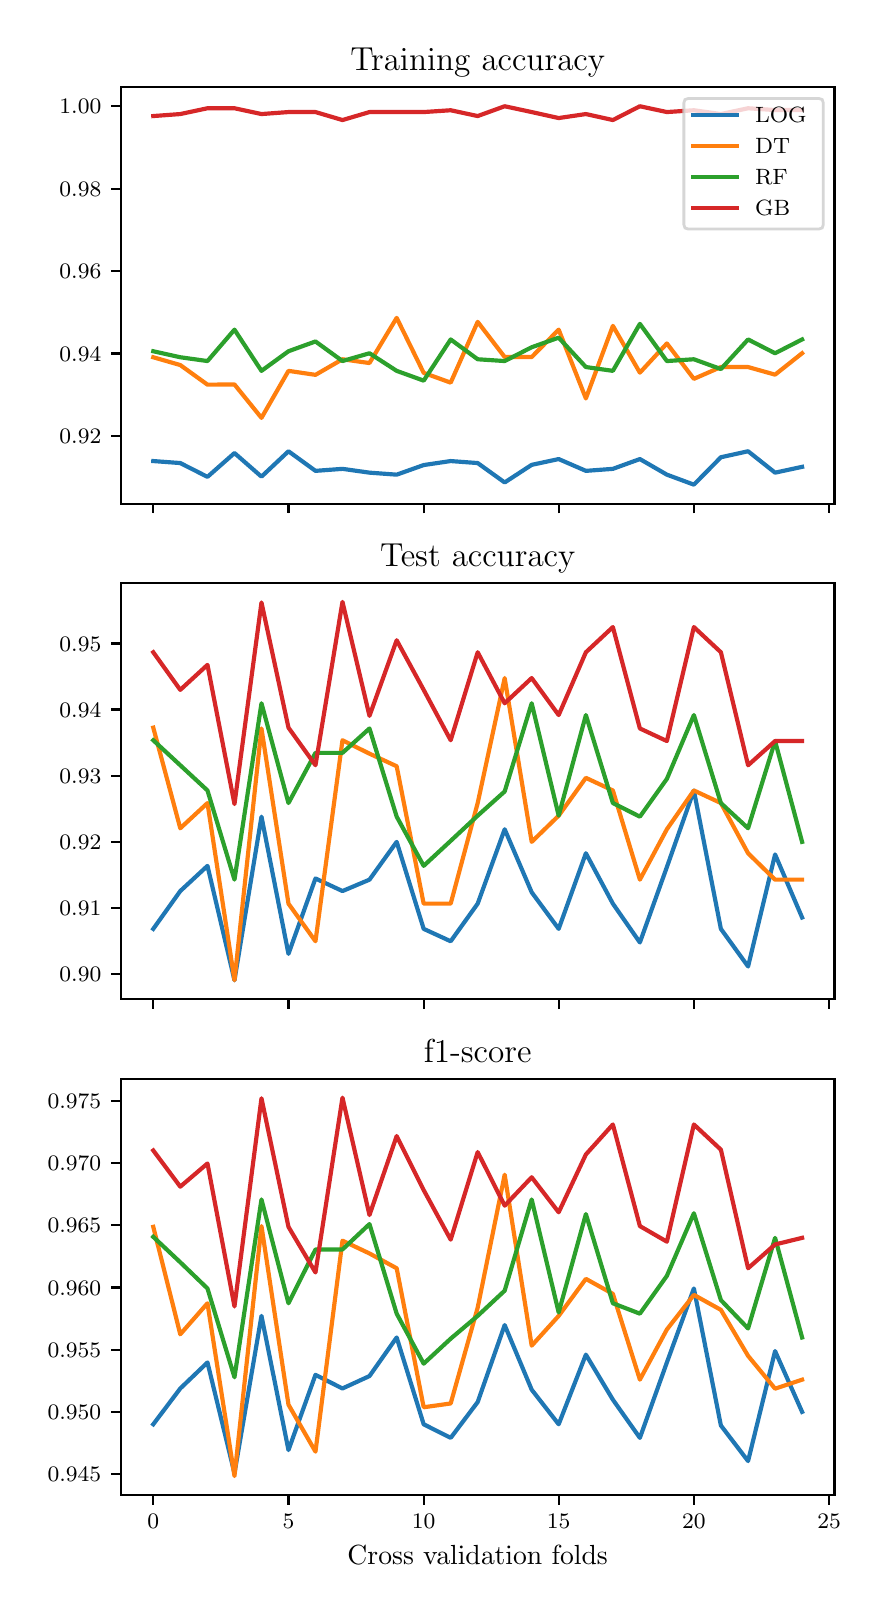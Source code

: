 \begingroup%
\makeatletter%
\begin{pgfpicture}%
\pgfpathrectangle{\pgfpointorigin}{\pgfqpoint{4.166in}{7.81in}}%
\pgfusepath{use as bounding box, clip}%
\begin{pgfscope}%
\pgfsetbuttcap%
\pgfsetmiterjoin%
\pgfsetlinewidth{0.0pt}%
\definecolor{currentstroke}{rgb}{1.0,1.0,1.0}%
\pgfsetstrokecolor{currentstroke}%
\pgfsetstrokeopacity{0.0}%
\pgfsetdash{}{0pt}%
\pgfpathmoveto{\pgfqpoint{0.0in}{0.0in}}%
\pgfpathlineto{\pgfqpoint{4.166in}{0.0in}}%
\pgfpathlineto{\pgfqpoint{4.166in}{7.81in}}%
\pgfpathlineto{\pgfqpoint{0.0in}{7.81in}}%
\pgfpathclose%
\pgfusepath{}%
\end{pgfscope}%
\begin{pgfscope}%
\pgfsetbuttcap%
\pgfsetmiterjoin%
\definecolor{currentfill}{rgb}{1.0,1.0,1.0}%
\pgfsetfillcolor{currentfill}%
\pgfsetlinewidth{0.0pt}%
\definecolor{currentstroke}{rgb}{0.0,0.0,0.0}%
\pgfsetstrokecolor{currentstroke}%
\pgfsetstrokeopacity{0.0}%
\pgfsetdash{}{0pt}%
\pgfpathmoveto{\pgfqpoint{0.466in}{5.43in}}%
\pgfpathlineto{\pgfqpoint{4.034in}{5.43in}}%
\pgfpathlineto{\pgfqpoint{4.034in}{7.512in}}%
\pgfpathlineto{\pgfqpoint{0.466in}{7.512in}}%
\pgfpathclose%
\pgfusepath{fill}%
\end{pgfscope}%
\begin{pgfscope}%
\pgfsetbuttcap%
\pgfsetroundjoin%
\definecolor{currentfill}{rgb}{0.0,0.0,0.0}%
\pgfsetfillcolor{currentfill}%
\pgfsetlinewidth{0.803pt}%
\definecolor{currentstroke}{rgb}{0.0,0.0,0.0}%
\pgfsetstrokecolor{currentstroke}%
\pgfsetdash{}{0pt}%
\pgfsys@defobject{currentmarker}{\pgfqpoint{0.0in}{-0.049in}}{\pgfqpoint{0.0in}{0.0in}}{%
\pgfpathmoveto{\pgfqpoint{0.0in}{0.0in}}%
\pgfpathlineto{\pgfqpoint{0.0in}{-0.049in}}%
\pgfusepath{stroke,fill}%
}%
\begin{pgfscope}%
\pgfsys@transformshift{0.628in}{5.43in}%
\pgfsys@useobject{currentmarker}{}%
\end{pgfscope}%
\end{pgfscope}%
\begin{pgfscope}%
\pgfsetbuttcap%
\pgfsetroundjoin%
\definecolor{currentfill}{rgb}{0.0,0.0,0.0}%
\pgfsetfillcolor{currentfill}%
\pgfsetlinewidth{0.803pt}%
\definecolor{currentstroke}{rgb}{0.0,0.0,0.0}%
\pgfsetstrokecolor{currentstroke}%
\pgfsetdash{}{0pt}%
\pgfsys@defobject{currentmarker}{\pgfqpoint{0.0in}{-0.049in}}{\pgfqpoint{0.0in}{0.0in}}{%
\pgfpathmoveto{\pgfqpoint{0.0in}{0.0in}}%
\pgfpathlineto{\pgfqpoint{0.0in}{-0.049in}}%
\pgfusepath{stroke,fill}%
}%
\begin{pgfscope}%
\pgfsys@transformshift{1.304in}{5.43in}%
\pgfsys@useobject{currentmarker}{}%
\end{pgfscope}%
\end{pgfscope}%
\begin{pgfscope}%
\pgfsetbuttcap%
\pgfsetroundjoin%
\definecolor{currentfill}{rgb}{0.0,0.0,0.0}%
\pgfsetfillcolor{currentfill}%
\pgfsetlinewidth{0.803pt}%
\definecolor{currentstroke}{rgb}{0.0,0.0,0.0}%
\pgfsetstrokecolor{currentstroke}%
\pgfsetdash{}{0pt}%
\pgfsys@defobject{currentmarker}{\pgfqpoint{0.0in}{-0.049in}}{\pgfqpoint{0.0in}{0.0in}}{%
\pgfpathmoveto{\pgfqpoint{0.0in}{0.0in}}%
\pgfpathlineto{\pgfqpoint{0.0in}{-0.049in}}%
\pgfusepath{stroke,fill}%
}%
\begin{pgfscope}%
\pgfsys@transformshift{1.98in}{5.43in}%
\pgfsys@useobject{currentmarker}{}%
\end{pgfscope}%
\end{pgfscope}%
\begin{pgfscope}%
\pgfsetbuttcap%
\pgfsetroundjoin%
\definecolor{currentfill}{rgb}{0.0,0.0,0.0}%
\pgfsetfillcolor{currentfill}%
\pgfsetlinewidth{0.803pt}%
\definecolor{currentstroke}{rgb}{0.0,0.0,0.0}%
\pgfsetstrokecolor{currentstroke}%
\pgfsetdash{}{0pt}%
\pgfsys@defobject{currentmarker}{\pgfqpoint{0.0in}{-0.049in}}{\pgfqpoint{0.0in}{0.0in}}{%
\pgfpathmoveto{\pgfqpoint{0.0in}{0.0in}}%
\pgfpathlineto{\pgfqpoint{0.0in}{-0.049in}}%
\pgfusepath{stroke,fill}%
}%
\begin{pgfscope}%
\pgfsys@transformshift{2.655in}{5.43in}%
\pgfsys@useobject{currentmarker}{}%
\end{pgfscope}%
\end{pgfscope}%
\begin{pgfscope}%
\pgfsetbuttcap%
\pgfsetroundjoin%
\definecolor{currentfill}{rgb}{0.0,0.0,0.0}%
\pgfsetfillcolor{currentfill}%
\pgfsetlinewidth{0.803pt}%
\definecolor{currentstroke}{rgb}{0.0,0.0,0.0}%
\pgfsetstrokecolor{currentstroke}%
\pgfsetdash{}{0pt}%
\pgfsys@defobject{currentmarker}{\pgfqpoint{0.0in}{-0.049in}}{\pgfqpoint{0.0in}{0.0in}}{%
\pgfpathmoveto{\pgfqpoint{0.0in}{0.0in}}%
\pgfpathlineto{\pgfqpoint{0.0in}{-0.049in}}%
\pgfusepath{stroke,fill}%
}%
\begin{pgfscope}%
\pgfsys@transformshift{3.331in}{5.43in}%
\pgfsys@useobject{currentmarker}{}%
\end{pgfscope}%
\end{pgfscope}%
\begin{pgfscope}%
\pgfsetbuttcap%
\pgfsetroundjoin%
\definecolor{currentfill}{rgb}{0.0,0.0,0.0}%
\pgfsetfillcolor{currentfill}%
\pgfsetlinewidth{0.803pt}%
\definecolor{currentstroke}{rgb}{0.0,0.0,0.0}%
\pgfsetstrokecolor{currentstroke}%
\pgfsetdash{}{0pt}%
\pgfsys@defobject{currentmarker}{\pgfqpoint{0.0in}{-0.049in}}{\pgfqpoint{0.0in}{0.0in}}{%
\pgfpathmoveto{\pgfqpoint{0.0in}{0.0in}}%
\pgfpathlineto{\pgfqpoint{0.0in}{-0.049in}}%
\pgfusepath{stroke,fill}%
}%
\begin{pgfscope}%
\pgfsys@transformshift{4.007in}{5.43in}%
\pgfsys@useobject{currentmarker}{}%
\end{pgfscope}%
\end{pgfscope}%
\begin{pgfscope}%
\pgfsetbuttcap%
\pgfsetroundjoin%
\definecolor{currentfill}{rgb}{0.0,0.0,0.0}%
\pgfsetfillcolor{currentfill}%
\pgfsetlinewidth{0.803pt}%
\definecolor{currentstroke}{rgb}{0.0,0.0,0.0}%
\pgfsetstrokecolor{currentstroke}%
\pgfsetdash{}{0pt}%
\pgfsys@defobject{currentmarker}{\pgfqpoint{-0.049in}{0.0in}}{\pgfqpoint{-0.0in}{0.0in}}{%
\pgfpathmoveto{\pgfqpoint{-0.0in}{0.0in}}%
\pgfpathlineto{\pgfqpoint{-0.049in}{0.0in}}%
\pgfusepath{stroke,fill}%
}%
\begin{pgfscope}%
\pgfsys@transformshift{0.466in}{5.769in}%
\pgfsys@useobject{currentmarker}{}%
\end{pgfscope}%
\end{pgfscope}%
\begin{pgfscope}%
\definecolor{textcolor}{rgb}{0.0,0.0,0.0}%
\pgfsetstrokecolor{textcolor}%
\pgfsetfillcolor{textcolor}%
\pgftext[x=0.159in, y=5.73in, left, base]{\color{textcolor}\fontsize{8.0}{9.6}\selectfont \(\displaystyle {0.92}\)}%
\end{pgfscope}%
\begin{pgfscope}%
\pgfsetbuttcap%
\pgfsetroundjoin%
\definecolor{currentfill}{rgb}{0.0,0.0,0.0}%
\pgfsetfillcolor{currentfill}%
\pgfsetlinewidth{0.803pt}%
\definecolor{currentstroke}{rgb}{0.0,0.0,0.0}%
\pgfsetstrokecolor{currentstroke}%
\pgfsetdash{}{0pt}%
\pgfsys@defobject{currentmarker}{\pgfqpoint{-0.049in}{0.0in}}{\pgfqpoint{-0.0in}{0.0in}}{%
\pgfpathmoveto{\pgfqpoint{-0.0in}{0.0in}}%
\pgfpathlineto{\pgfqpoint{-0.049in}{0.0in}}%
\pgfusepath{stroke,fill}%
}%
\begin{pgfscope}%
\pgfsys@transformshift{0.466in}{6.181in}%
\pgfsys@useobject{currentmarker}{}%
\end{pgfscope}%
\end{pgfscope}%
\begin{pgfscope}%
\definecolor{textcolor}{rgb}{0.0,0.0,0.0}%
\pgfsetstrokecolor{textcolor}%
\pgfsetfillcolor{textcolor}%
\pgftext[x=0.159in, y=6.142in, left, base]{\color{textcolor}\fontsize{8.0}{9.6}\selectfont \(\displaystyle {0.94}\)}%
\end{pgfscope}%
\begin{pgfscope}%
\pgfsetbuttcap%
\pgfsetroundjoin%
\definecolor{currentfill}{rgb}{0.0,0.0,0.0}%
\pgfsetfillcolor{currentfill}%
\pgfsetlinewidth{0.803pt}%
\definecolor{currentstroke}{rgb}{0.0,0.0,0.0}%
\pgfsetstrokecolor{currentstroke}%
\pgfsetdash{}{0pt}%
\pgfsys@defobject{currentmarker}{\pgfqpoint{-0.049in}{0.0in}}{\pgfqpoint{-0.0in}{0.0in}}{%
\pgfpathmoveto{\pgfqpoint{-0.0in}{0.0in}}%
\pgfpathlineto{\pgfqpoint{-0.049in}{0.0in}}%
\pgfusepath{stroke,fill}%
}%
\begin{pgfscope}%
\pgfsys@transformshift{0.466in}{6.593in}%
\pgfsys@useobject{currentmarker}{}%
\end{pgfscope}%
\end{pgfscope}%
\begin{pgfscope}%
\definecolor{textcolor}{rgb}{0.0,0.0,0.0}%
\pgfsetstrokecolor{textcolor}%
\pgfsetfillcolor{textcolor}%
\pgftext[x=0.159in, y=6.555in, left, base]{\color{textcolor}\fontsize{8.0}{9.6}\selectfont \(\displaystyle {0.96}\)}%
\end{pgfscope}%
\begin{pgfscope}%
\pgfsetbuttcap%
\pgfsetroundjoin%
\definecolor{currentfill}{rgb}{0.0,0.0,0.0}%
\pgfsetfillcolor{currentfill}%
\pgfsetlinewidth{0.803pt}%
\definecolor{currentstroke}{rgb}{0.0,0.0,0.0}%
\pgfsetstrokecolor{currentstroke}%
\pgfsetdash{}{0pt}%
\pgfsys@defobject{currentmarker}{\pgfqpoint{-0.049in}{0.0in}}{\pgfqpoint{-0.0in}{0.0in}}{%
\pgfpathmoveto{\pgfqpoint{-0.0in}{0.0in}}%
\pgfpathlineto{\pgfqpoint{-0.049in}{0.0in}}%
\pgfusepath{stroke,fill}%
}%
\begin{pgfscope}%
\pgfsys@transformshift{0.466in}{7.005in}%
\pgfsys@useobject{currentmarker}{}%
\end{pgfscope}%
\end{pgfscope}%
\begin{pgfscope}%
\definecolor{textcolor}{rgb}{0.0,0.0,0.0}%
\pgfsetstrokecolor{textcolor}%
\pgfsetfillcolor{textcolor}%
\pgftext[x=0.159in, y=6.967in, left, base]{\color{textcolor}\fontsize{8.0}{9.6}\selectfont \(\displaystyle {0.98}\)}%
\end{pgfscope}%
\begin{pgfscope}%
\pgfsetbuttcap%
\pgfsetroundjoin%
\definecolor{currentfill}{rgb}{0.0,0.0,0.0}%
\pgfsetfillcolor{currentfill}%
\pgfsetlinewidth{0.803pt}%
\definecolor{currentstroke}{rgb}{0.0,0.0,0.0}%
\pgfsetstrokecolor{currentstroke}%
\pgfsetdash{}{0pt}%
\pgfsys@defobject{currentmarker}{\pgfqpoint{-0.049in}{0.0in}}{\pgfqpoint{-0.0in}{0.0in}}{%
\pgfpathmoveto{\pgfqpoint{-0.0in}{0.0in}}%
\pgfpathlineto{\pgfqpoint{-0.049in}{0.0in}}%
\pgfusepath{stroke,fill}%
}%
\begin{pgfscope}%
\pgfsys@transformshift{0.466in}{7.417in}%
\pgfsys@useobject{currentmarker}{}%
\end{pgfscope}%
\end{pgfscope}%
\begin{pgfscope}%
\definecolor{textcolor}{rgb}{0.0,0.0,0.0}%
\pgfsetstrokecolor{textcolor}%
\pgfsetfillcolor{textcolor}%
\pgftext[x=0.159in, y=7.379in, left, base]{\color{textcolor}\fontsize{8.0}{9.6}\selectfont \(\displaystyle {1.00}\)}%
\end{pgfscope}%
\begin{pgfscope}%
\pgfpathrectangle{\pgfqpoint{0.466in}{5.43in}}{\pgfqpoint{3.568in}{2.081in}}%
\pgfusepath{clip}%
\pgfsetrectcap%
\pgfsetroundjoin%
\pgfsetlinewidth{1.506pt}%
\definecolor{currentstroke}{rgb}{0.122,0.467,0.706}%
\pgfsetstrokecolor{currentstroke}%
\pgfsetdash{}{0pt}%
\pgfpathmoveto{\pgfqpoint{0.628in}{5.643in}}%
\pgfpathlineto{\pgfqpoint{0.763in}{5.633in}}%
\pgfpathlineto{\pgfqpoint{0.899in}{5.564in}}%
\pgfpathlineto{\pgfqpoint{1.034in}{5.683in}}%
\pgfpathlineto{\pgfqpoint{1.169in}{5.565in}}%
\pgfpathlineto{\pgfqpoint{1.304in}{5.692in}}%
\pgfpathlineto{\pgfqpoint{1.439in}{5.594in}}%
\pgfpathlineto{\pgfqpoint{1.574in}{5.604in}}%
\pgfpathlineto{\pgfqpoint{1.709in}{5.585in}}%
\pgfpathlineto{\pgfqpoint{1.845in}{5.575in}}%
\pgfpathlineto{\pgfqpoint{1.98in}{5.623in}}%
\pgfpathlineto{\pgfqpoint{2.115in}{5.643in}}%
\pgfpathlineto{\pgfqpoint{2.25in}{5.633in}}%
\pgfpathlineto{\pgfqpoint{2.385in}{5.536in}}%
\pgfpathlineto{\pgfqpoint{2.52in}{5.624in}}%
\pgfpathlineto{\pgfqpoint{2.655in}{5.653in}}%
\pgfpathlineto{\pgfqpoint{2.791in}{5.594in}}%
\pgfpathlineto{\pgfqpoint{2.926in}{5.604in}}%
\pgfpathlineto{\pgfqpoint{3.061in}{5.653in}}%
\pgfpathlineto{\pgfqpoint{3.196in}{5.575in}}%
\pgfpathlineto{\pgfqpoint{3.331in}{5.525in}}%
\pgfpathlineto{\pgfqpoint{3.466in}{5.662in}}%
\pgfpathlineto{\pgfqpoint{3.602in}{5.692in}}%
\pgfpathlineto{\pgfqpoint{3.737in}{5.585in}}%
\pgfpathlineto{\pgfqpoint{3.872in}{5.614in}}%
\pgfusepath{stroke}%
\end{pgfscope}%
\begin{pgfscope}%
\pgfpathrectangle{\pgfqpoint{0.466in}{5.43in}}{\pgfqpoint{3.568in}{2.081in}}%
\pgfusepath{clip}%
\pgfsetrectcap%
\pgfsetroundjoin%
\pgfsetlinewidth{1.506pt}%
\definecolor{currentstroke}{rgb}{1.0,0.498,0.055}%
\pgfsetstrokecolor{currentstroke}%
\pgfsetdash{}{0pt}%
\pgfpathmoveto{\pgfqpoint{0.628in}{6.162in}}%
\pgfpathlineto{\pgfqpoint{0.763in}{6.123in}}%
\pgfpathlineto{\pgfqpoint{0.899in}{6.025in}}%
\pgfpathlineto{\pgfqpoint{1.034in}{6.026in}}%
\pgfpathlineto{\pgfqpoint{1.169in}{5.859in}}%
\pgfpathlineto{\pgfqpoint{1.304in}{6.094in}}%
\pgfpathlineto{\pgfqpoint{1.439in}{6.074in}}%
\pgfpathlineto{\pgfqpoint{1.574in}{6.152in}}%
\pgfpathlineto{\pgfqpoint{1.709in}{6.133in}}%
\pgfpathlineto{\pgfqpoint{1.845in}{6.359in}}%
\pgfpathlineto{\pgfqpoint{1.98in}{6.084in}}%
\pgfpathlineto{\pgfqpoint{2.115in}{6.035in}}%
\pgfpathlineto{\pgfqpoint{2.25in}{6.339in}}%
\pgfpathlineto{\pgfqpoint{2.385in}{6.163in}}%
\pgfpathlineto{\pgfqpoint{2.52in}{6.163in}}%
\pgfpathlineto{\pgfqpoint{2.655in}{6.3in}}%
\pgfpathlineto{\pgfqpoint{2.791in}{5.956in}}%
\pgfpathlineto{\pgfqpoint{2.926in}{6.319in}}%
\pgfpathlineto{\pgfqpoint{3.061in}{6.085in}}%
\pgfpathlineto{\pgfqpoint{3.196in}{6.231in}}%
\pgfpathlineto{\pgfqpoint{3.331in}{6.054in}}%
\pgfpathlineto{\pgfqpoint{3.466in}{6.113in}}%
\pgfpathlineto{\pgfqpoint{3.602in}{6.113in}}%
\pgfpathlineto{\pgfqpoint{3.737in}{6.075in}}%
\pgfpathlineto{\pgfqpoint{3.872in}{6.182in}}%
\pgfusepath{stroke}%
\end{pgfscope}%
\begin{pgfscope}%
\pgfpathrectangle{\pgfqpoint{0.466in}{5.43in}}{\pgfqpoint{3.568in}{2.081in}}%
\pgfusepath{clip}%
\pgfsetrectcap%
\pgfsetroundjoin%
\pgfsetlinewidth{1.506pt}%
\definecolor{currentstroke}{rgb}{0.173,0.627,0.173}%
\pgfsetstrokecolor{currentstroke}%
\pgfsetdash{}{0pt}%
\pgfpathmoveto{\pgfqpoint{0.628in}{6.192in}}%
\pgfpathlineto{\pgfqpoint{0.763in}{6.162in}}%
\pgfpathlineto{\pgfqpoint{0.899in}{6.143in}}%
\pgfpathlineto{\pgfqpoint{1.034in}{6.3in}}%
\pgfpathlineto{\pgfqpoint{1.169in}{6.094in}}%
\pgfpathlineto{\pgfqpoint{1.304in}{6.192in}}%
\pgfpathlineto{\pgfqpoint{1.439in}{6.241in}}%
\pgfpathlineto{\pgfqpoint{1.574in}{6.143in}}%
\pgfpathlineto{\pgfqpoint{1.709in}{6.182in}}%
\pgfpathlineto{\pgfqpoint{1.845in}{6.094in}}%
\pgfpathlineto{\pgfqpoint{1.98in}{6.045in}}%
\pgfpathlineto{\pgfqpoint{2.115in}{6.251in}}%
\pgfpathlineto{\pgfqpoint{2.25in}{6.152in}}%
\pgfpathlineto{\pgfqpoint{2.385in}{6.143in}}%
\pgfpathlineto{\pgfqpoint{2.52in}{6.212in}}%
\pgfpathlineto{\pgfqpoint{2.655in}{6.26in}}%
\pgfpathlineto{\pgfqpoint{2.791in}{6.113in}}%
\pgfpathlineto{\pgfqpoint{2.926in}{6.094in}}%
\pgfpathlineto{\pgfqpoint{3.061in}{6.329in}}%
\pgfpathlineto{\pgfqpoint{3.196in}{6.143in}}%
\pgfpathlineto{\pgfqpoint{3.331in}{6.152in}}%
\pgfpathlineto{\pgfqpoint{3.466in}{6.103in}}%
\pgfpathlineto{\pgfqpoint{3.602in}{6.251in}}%
\pgfpathlineto{\pgfqpoint{3.737in}{6.182in}}%
\pgfpathlineto{\pgfqpoint{3.872in}{6.251in}}%
\pgfusepath{stroke}%
\end{pgfscope}%
\begin{pgfscope}%
\pgfpathrectangle{\pgfqpoint{0.466in}{5.43in}}{\pgfqpoint{3.568in}{2.081in}}%
\pgfusepath{clip}%
\pgfsetrectcap%
\pgfsetroundjoin%
\pgfsetlinewidth{1.506pt}%
\definecolor{currentstroke}{rgb}{0.839,0.153,0.157}%
\pgfsetstrokecolor{currentstroke}%
\pgfsetdash{}{0pt}%
\pgfpathmoveto{\pgfqpoint{0.628in}{7.368in}}%
\pgfpathlineto{\pgfqpoint{0.763in}{7.378in}}%
\pgfpathlineto{\pgfqpoint{0.899in}{7.407in}}%
\pgfpathlineto{\pgfqpoint{1.034in}{7.407in}}%
\pgfpathlineto{\pgfqpoint{1.169in}{7.378in}}%
\pgfpathlineto{\pgfqpoint{1.304in}{7.388in}}%
\pgfpathlineto{\pgfqpoint{1.439in}{7.388in}}%
\pgfpathlineto{\pgfqpoint{1.574in}{7.348in}}%
\pgfpathlineto{\pgfqpoint{1.709in}{7.388in}}%
\pgfpathlineto{\pgfqpoint{1.845in}{7.388in}}%
\pgfpathlineto{\pgfqpoint{1.98in}{7.388in}}%
\pgfpathlineto{\pgfqpoint{2.115in}{7.397in}}%
\pgfpathlineto{\pgfqpoint{2.25in}{7.368in}}%
\pgfpathlineto{\pgfqpoint{2.385in}{7.417in}}%
\pgfpathlineto{\pgfqpoint{2.52in}{7.388in}}%
\pgfpathlineto{\pgfqpoint{2.655in}{7.358in}}%
\pgfpathlineto{\pgfqpoint{2.791in}{7.378in}}%
\pgfpathlineto{\pgfqpoint{2.926in}{7.348in}}%
\pgfpathlineto{\pgfqpoint{3.061in}{7.417in}}%
\pgfpathlineto{\pgfqpoint{3.196in}{7.388in}}%
\pgfpathlineto{\pgfqpoint{3.331in}{7.397in}}%
\pgfpathlineto{\pgfqpoint{3.466in}{7.378in}}%
\pgfpathlineto{\pgfqpoint{3.602in}{7.407in}}%
\pgfpathlineto{\pgfqpoint{3.737in}{7.398in}}%
\pgfpathlineto{\pgfqpoint{3.872in}{7.398in}}%
\pgfusepath{stroke}%
\end{pgfscope}%
\begin{pgfscope}%
\pgfsetrectcap%
\pgfsetmiterjoin%
\pgfsetlinewidth{0.803pt}%
\definecolor{currentstroke}{rgb}{0.0,0.0,0.0}%
\pgfsetstrokecolor{currentstroke}%
\pgfsetdash{}{0pt}%
\pgfpathmoveto{\pgfqpoint{0.466in}{5.43in}}%
\pgfpathlineto{\pgfqpoint{0.466in}{7.512in}}%
\pgfusepath{stroke}%
\end{pgfscope}%
\begin{pgfscope}%
\pgfsetrectcap%
\pgfsetmiterjoin%
\pgfsetlinewidth{0.803pt}%
\definecolor{currentstroke}{rgb}{0.0,0.0,0.0}%
\pgfsetstrokecolor{currentstroke}%
\pgfsetdash{}{0pt}%
\pgfpathmoveto{\pgfqpoint{4.034in}{5.43in}}%
\pgfpathlineto{\pgfqpoint{4.034in}{7.512in}}%
\pgfusepath{stroke}%
\end{pgfscope}%
\begin{pgfscope}%
\pgfsetrectcap%
\pgfsetmiterjoin%
\pgfsetlinewidth{0.803pt}%
\definecolor{currentstroke}{rgb}{0.0,0.0,0.0}%
\pgfsetstrokecolor{currentstroke}%
\pgfsetdash{}{0pt}%
\pgfpathmoveto{\pgfqpoint{0.466in}{5.43in}}%
\pgfpathlineto{\pgfqpoint{4.034in}{5.43in}}%
\pgfusepath{stroke}%
\end{pgfscope}%
\begin{pgfscope}%
\pgfsetrectcap%
\pgfsetmiterjoin%
\pgfsetlinewidth{0.803pt}%
\definecolor{currentstroke}{rgb}{0.0,0.0,0.0}%
\pgfsetstrokecolor{currentstroke}%
\pgfsetdash{}{0pt}%
\pgfpathmoveto{\pgfqpoint{0.466in}{7.512in}}%
\pgfpathlineto{\pgfqpoint{4.034in}{7.512in}}%
\pgfusepath{stroke}%
\end{pgfscope}%
\begin{pgfscope}%
\definecolor{textcolor}{rgb}{0.0,0.0,0.0}%
\pgfsetstrokecolor{textcolor}%
\pgfsetfillcolor{textcolor}%
\pgftext[x=2.25in,y=7.595in,,base]{\color{textcolor}\fontsize{12.0}{14.4}\selectfont Training accuracy}%
\end{pgfscope}%
\begin{pgfscope}%
\pgfsetbuttcap%
\pgfsetmiterjoin%
\definecolor{currentfill}{rgb}{1.0,1.0,1.0}%
\pgfsetfillcolor{currentfill}%
\pgfsetfillopacity{0.8}%
\pgfsetlinewidth{1.004pt}%
\definecolor{currentstroke}{rgb}{0.8,0.8,0.8}%
\pgfsetstrokecolor{currentstroke}%
\pgfsetstrokeopacity{0.8}%
\pgfsetdash{}{0pt}%
\pgfpathmoveto{\pgfqpoint{3.303in}{6.803in}}%
\pgfpathlineto{\pgfqpoint{3.956in}{6.803in}}%
\pgfpathquadraticcurveto{\pgfqpoint{3.978in}{6.803in}}{\pgfqpoint{3.978in}{6.825in}}%
\pgfpathlineto{\pgfqpoint{3.978in}{7.434in}}%
\pgfpathquadraticcurveto{\pgfqpoint{3.978in}{7.456in}}{\pgfqpoint{3.956in}{7.456in}}%
\pgfpathlineto{\pgfqpoint{3.303in}{7.456in}}%
\pgfpathquadraticcurveto{\pgfqpoint{3.281in}{7.456in}}{\pgfqpoint{3.281in}{7.434in}}%
\pgfpathlineto{\pgfqpoint{3.281in}{6.825in}}%
\pgfpathquadraticcurveto{\pgfqpoint{3.281in}{6.803in}}{\pgfqpoint{3.303in}{6.803in}}%
\pgfpathclose%
\pgfusepath{stroke,fill}%
\end{pgfscope}%
\begin{pgfscope}%
\pgfsetrectcap%
\pgfsetroundjoin%
\pgfsetlinewidth{1.506pt}%
\definecolor{currentstroke}{rgb}{0.122,0.467,0.706}%
\pgfsetstrokecolor{currentstroke}%
\pgfsetdash{}{0pt}%
\pgfpathmoveto{\pgfqpoint{3.325in}{7.373in}}%
\pgfpathlineto{\pgfqpoint{3.548in}{7.373in}}%
\pgfusepath{stroke}%
\end{pgfscope}%
\begin{pgfscope}%
\definecolor{textcolor}{rgb}{0.0,0.0,0.0}%
\pgfsetstrokecolor{textcolor}%
\pgfsetfillcolor{textcolor}%
\pgftext[x=3.637in,y=7.334in,left,base]{\color{textcolor}\fontsize{8.0}{9.6}\selectfont LOG }%
\end{pgfscope}%
\begin{pgfscope}%
\pgfsetrectcap%
\pgfsetroundjoin%
\pgfsetlinewidth{1.506pt}%
\definecolor{currentstroke}{rgb}{1.0,0.498,0.055}%
\pgfsetstrokecolor{currentstroke}%
\pgfsetdash{}{0pt}%
\pgfpathmoveto{\pgfqpoint{3.325in}{7.218in}}%
\pgfpathlineto{\pgfqpoint{3.548in}{7.218in}}%
\pgfusepath{stroke}%
\end{pgfscope}%
\begin{pgfscope}%
\definecolor{textcolor}{rgb}{0.0,0.0,0.0}%
\pgfsetstrokecolor{textcolor}%
\pgfsetfillcolor{textcolor}%
\pgftext[x=3.637in,y=7.179in,left,base]{\color{textcolor}\fontsize{8.0}{9.6}\selectfont DT }%
\end{pgfscope}%
\begin{pgfscope}%
\pgfsetrectcap%
\pgfsetroundjoin%
\pgfsetlinewidth{1.506pt}%
\definecolor{currentstroke}{rgb}{0.173,0.627,0.173}%
\pgfsetstrokecolor{currentstroke}%
\pgfsetdash{}{0pt}%
\pgfpathmoveto{\pgfqpoint{3.325in}{7.063in}}%
\pgfpathlineto{\pgfqpoint{3.548in}{7.063in}}%
\pgfusepath{stroke}%
\end{pgfscope}%
\begin{pgfscope}%
\definecolor{textcolor}{rgb}{0.0,0.0,0.0}%
\pgfsetstrokecolor{textcolor}%
\pgfsetfillcolor{textcolor}%
\pgftext[x=3.637in,y=7.024in,left,base]{\color{textcolor}\fontsize{8.0}{9.6}\selectfont RF }%
\end{pgfscope}%
\begin{pgfscope}%
\pgfsetrectcap%
\pgfsetroundjoin%
\pgfsetlinewidth{1.506pt}%
\definecolor{currentstroke}{rgb}{0.839,0.153,0.157}%
\pgfsetstrokecolor{currentstroke}%
\pgfsetdash{}{0pt}%
\pgfpathmoveto{\pgfqpoint{3.325in}{6.908in}}%
\pgfpathlineto{\pgfqpoint{3.548in}{6.908in}}%
\pgfusepath{stroke}%
\end{pgfscope}%
\begin{pgfscope}%
\definecolor{textcolor}{rgb}{0.0,0.0,0.0}%
\pgfsetstrokecolor{textcolor}%
\pgfsetfillcolor{textcolor}%
\pgftext[x=3.637in,y=6.869in,left,base]{\color{textcolor}\fontsize{8.0}{9.6}\selectfont GB }%
\end{pgfscope}%
\begin{pgfscope}%
\pgfsetbuttcap%
\pgfsetmiterjoin%
\definecolor{currentfill}{rgb}{1.0,1.0,1.0}%
\pgfsetfillcolor{currentfill}%
\pgfsetlinewidth{0.0pt}%
\definecolor{currentstroke}{rgb}{0.0,0.0,0.0}%
\pgfsetstrokecolor{currentstroke}%
\pgfsetstrokeopacity{0.0}%
\pgfsetdash{}{0pt}%
\pgfpathmoveto{\pgfqpoint{0.466in}{2.952in}}%
\pgfpathlineto{\pgfqpoint{4.034in}{2.952in}}%
\pgfpathlineto{\pgfqpoint{4.034in}{5.033in}}%
\pgfpathlineto{\pgfqpoint{0.466in}{5.033in}}%
\pgfpathclose%
\pgfusepath{fill}%
\end{pgfscope}%
\begin{pgfscope}%
\pgfsetbuttcap%
\pgfsetroundjoin%
\definecolor{currentfill}{rgb}{0.0,0.0,0.0}%
\pgfsetfillcolor{currentfill}%
\pgfsetlinewidth{0.803pt}%
\definecolor{currentstroke}{rgb}{0.0,0.0,0.0}%
\pgfsetstrokecolor{currentstroke}%
\pgfsetdash{}{0pt}%
\pgfsys@defobject{currentmarker}{\pgfqpoint{0.0in}{-0.049in}}{\pgfqpoint{0.0in}{0.0in}}{%
\pgfpathmoveto{\pgfqpoint{0.0in}{0.0in}}%
\pgfpathlineto{\pgfqpoint{0.0in}{-0.049in}}%
\pgfusepath{stroke,fill}%
}%
\begin{pgfscope}%
\pgfsys@transformshift{0.628in}{2.952in}%
\pgfsys@useobject{currentmarker}{}%
\end{pgfscope}%
\end{pgfscope}%
\begin{pgfscope}%
\pgfsetbuttcap%
\pgfsetroundjoin%
\definecolor{currentfill}{rgb}{0.0,0.0,0.0}%
\pgfsetfillcolor{currentfill}%
\pgfsetlinewidth{0.803pt}%
\definecolor{currentstroke}{rgb}{0.0,0.0,0.0}%
\pgfsetstrokecolor{currentstroke}%
\pgfsetdash{}{0pt}%
\pgfsys@defobject{currentmarker}{\pgfqpoint{0.0in}{-0.049in}}{\pgfqpoint{0.0in}{0.0in}}{%
\pgfpathmoveto{\pgfqpoint{0.0in}{0.0in}}%
\pgfpathlineto{\pgfqpoint{0.0in}{-0.049in}}%
\pgfusepath{stroke,fill}%
}%
\begin{pgfscope}%
\pgfsys@transformshift{1.304in}{2.952in}%
\pgfsys@useobject{currentmarker}{}%
\end{pgfscope}%
\end{pgfscope}%
\begin{pgfscope}%
\pgfsetbuttcap%
\pgfsetroundjoin%
\definecolor{currentfill}{rgb}{0.0,0.0,0.0}%
\pgfsetfillcolor{currentfill}%
\pgfsetlinewidth{0.803pt}%
\definecolor{currentstroke}{rgb}{0.0,0.0,0.0}%
\pgfsetstrokecolor{currentstroke}%
\pgfsetdash{}{0pt}%
\pgfsys@defobject{currentmarker}{\pgfqpoint{0.0in}{-0.049in}}{\pgfqpoint{0.0in}{0.0in}}{%
\pgfpathmoveto{\pgfqpoint{0.0in}{0.0in}}%
\pgfpathlineto{\pgfqpoint{0.0in}{-0.049in}}%
\pgfusepath{stroke,fill}%
}%
\begin{pgfscope}%
\pgfsys@transformshift{1.98in}{2.952in}%
\pgfsys@useobject{currentmarker}{}%
\end{pgfscope}%
\end{pgfscope}%
\begin{pgfscope}%
\pgfsetbuttcap%
\pgfsetroundjoin%
\definecolor{currentfill}{rgb}{0.0,0.0,0.0}%
\pgfsetfillcolor{currentfill}%
\pgfsetlinewidth{0.803pt}%
\definecolor{currentstroke}{rgb}{0.0,0.0,0.0}%
\pgfsetstrokecolor{currentstroke}%
\pgfsetdash{}{0pt}%
\pgfsys@defobject{currentmarker}{\pgfqpoint{0.0in}{-0.049in}}{\pgfqpoint{0.0in}{0.0in}}{%
\pgfpathmoveto{\pgfqpoint{0.0in}{0.0in}}%
\pgfpathlineto{\pgfqpoint{0.0in}{-0.049in}}%
\pgfusepath{stroke,fill}%
}%
\begin{pgfscope}%
\pgfsys@transformshift{2.655in}{2.952in}%
\pgfsys@useobject{currentmarker}{}%
\end{pgfscope}%
\end{pgfscope}%
\begin{pgfscope}%
\pgfsetbuttcap%
\pgfsetroundjoin%
\definecolor{currentfill}{rgb}{0.0,0.0,0.0}%
\pgfsetfillcolor{currentfill}%
\pgfsetlinewidth{0.803pt}%
\definecolor{currentstroke}{rgb}{0.0,0.0,0.0}%
\pgfsetstrokecolor{currentstroke}%
\pgfsetdash{}{0pt}%
\pgfsys@defobject{currentmarker}{\pgfqpoint{0.0in}{-0.049in}}{\pgfqpoint{0.0in}{0.0in}}{%
\pgfpathmoveto{\pgfqpoint{0.0in}{0.0in}}%
\pgfpathlineto{\pgfqpoint{0.0in}{-0.049in}}%
\pgfusepath{stroke,fill}%
}%
\begin{pgfscope}%
\pgfsys@transformshift{3.331in}{2.952in}%
\pgfsys@useobject{currentmarker}{}%
\end{pgfscope}%
\end{pgfscope}%
\begin{pgfscope}%
\pgfsetbuttcap%
\pgfsetroundjoin%
\definecolor{currentfill}{rgb}{0.0,0.0,0.0}%
\pgfsetfillcolor{currentfill}%
\pgfsetlinewidth{0.803pt}%
\definecolor{currentstroke}{rgb}{0.0,0.0,0.0}%
\pgfsetstrokecolor{currentstroke}%
\pgfsetdash{}{0pt}%
\pgfsys@defobject{currentmarker}{\pgfqpoint{0.0in}{-0.049in}}{\pgfqpoint{0.0in}{0.0in}}{%
\pgfpathmoveto{\pgfqpoint{0.0in}{0.0in}}%
\pgfpathlineto{\pgfqpoint{0.0in}{-0.049in}}%
\pgfusepath{stroke,fill}%
}%
\begin{pgfscope}%
\pgfsys@transformshift{4.007in}{2.952in}%
\pgfsys@useobject{currentmarker}{}%
\end{pgfscope}%
\end{pgfscope}%
\begin{pgfscope}%
\pgfsetbuttcap%
\pgfsetroundjoin%
\definecolor{currentfill}{rgb}{0.0,0.0,0.0}%
\pgfsetfillcolor{currentfill}%
\pgfsetlinewidth{0.803pt}%
\definecolor{currentstroke}{rgb}{0.0,0.0,0.0}%
\pgfsetstrokecolor{currentstroke}%
\pgfsetdash{}{0pt}%
\pgfsys@defobject{currentmarker}{\pgfqpoint{-0.049in}{0.0in}}{\pgfqpoint{-0.0in}{0.0in}}{%
\pgfpathmoveto{\pgfqpoint{-0.0in}{0.0in}}%
\pgfpathlineto{\pgfqpoint{-0.049in}{0.0in}}%
\pgfusepath{stroke,fill}%
}%
\begin{pgfscope}%
\pgfsys@transformshift{0.466in}{3.078in}%
\pgfsys@useobject{currentmarker}{}%
\end{pgfscope}%
\end{pgfscope}%
\begin{pgfscope}%
\definecolor{textcolor}{rgb}{0.0,0.0,0.0}%
\pgfsetstrokecolor{textcolor}%
\pgfsetfillcolor{textcolor}%
\pgftext[x=0.159in, y=3.04in, left, base]{\color{textcolor}\fontsize{8.0}{9.6}\selectfont \(\displaystyle {0.90}\)}%
\end{pgfscope}%
\begin{pgfscope}%
\pgfsetbuttcap%
\pgfsetroundjoin%
\definecolor{currentfill}{rgb}{0.0,0.0,0.0}%
\pgfsetfillcolor{currentfill}%
\pgfsetlinewidth{0.803pt}%
\definecolor{currentstroke}{rgb}{0.0,0.0,0.0}%
\pgfsetstrokecolor{currentstroke}%
\pgfsetdash{}{0pt}%
\pgfsys@defobject{currentmarker}{\pgfqpoint{-0.049in}{0.0in}}{\pgfqpoint{-0.0in}{0.0in}}{%
\pgfpathmoveto{\pgfqpoint{-0.0in}{0.0in}}%
\pgfpathlineto{\pgfqpoint{-0.049in}{0.0in}}%
\pgfusepath{stroke,fill}%
}%
\begin{pgfscope}%
\pgfsys@transformshift{0.466in}{3.409in}%
\pgfsys@useobject{currentmarker}{}%
\end{pgfscope}%
\end{pgfscope}%
\begin{pgfscope}%
\definecolor{textcolor}{rgb}{0.0,0.0,0.0}%
\pgfsetstrokecolor{textcolor}%
\pgfsetfillcolor{textcolor}%
\pgftext[x=0.159in, y=3.37in, left, base]{\color{textcolor}\fontsize{8.0}{9.6}\selectfont \(\displaystyle {0.91}\)}%
\end{pgfscope}%
\begin{pgfscope}%
\pgfsetbuttcap%
\pgfsetroundjoin%
\definecolor{currentfill}{rgb}{0.0,0.0,0.0}%
\pgfsetfillcolor{currentfill}%
\pgfsetlinewidth{0.803pt}%
\definecolor{currentstroke}{rgb}{0.0,0.0,0.0}%
\pgfsetstrokecolor{currentstroke}%
\pgfsetdash{}{0pt}%
\pgfsys@defobject{currentmarker}{\pgfqpoint{-0.049in}{0.0in}}{\pgfqpoint{-0.0in}{0.0in}}{%
\pgfpathmoveto{\pgfqpoint{-0.0in}{0.0in}}%
\pgfpathlineto{\pgfqpoint{-0.049in}{0.0in}}%
\pgfusepath{stroke,fill}%
}%
\begin{pgfscope}%
\pgfsys@transformshift{0.466in}{3.739in}%
\pgfsys@useobject{currentmarker}{}%
\end{pgfscope}%
\end{pgfscope}%
\begin{pgfscope}%
\definecolor{textcolor}{rgb}{0.0,0.0,0.0}%
\pgfsetstrokecolor{textcolor}%
\pgfsetfillcolor{textcolor}%
\pgftext[x=0.159in, y=3.701in, left, base]{\color{textcolor}\fontsize{8.0}{9.6}\selectfont \(\displaystyle {0.92}\)}%
\end{pgfscope}%
\begin{pgfscope}%
\pgfsetbuttcap%
\pgfsetroundjoin%
\definecolor{currentfill}{rgb}{0.0,0.0,0.0}%
\pgfsetfillcolor{currentfill}%
\pgfsetlinewidth{0.803pt}%
\definecolor{currentstroke}{rgb}{0.0,0.0,0.0}%
\pgfsetstrokecolor{currentstroke}%
\pgfsetdash{}{0pt}%
\pgfsys@defobject{currentmarker}{\pgfqpoint{-0.049in}{0.0in}}{\pgfqpoint{-0.0in}{0.0in}}{%
\pgfpathmoveto{\pgfqpoint{-0.0in}{0.0in}}%
\pgfpathlineto{\pgfqpoint{-0.049in}{0.0in}}%
\pgfusepath{stroke,fill}%
}%
\begin{pgfscope}%
\pgfsys@transformshift{0.466in}{4.07in}%
\pgfsys@useobject{currentmarker}{}%
\end{pgfscope}%
\end{pgfscope}%
\begin{pgfscope}%
\definecolor{textcolor}{rgb}{0.0,0.0,0.0}%
\pgfsetstrokecolor{textcolor}%
\pgfsetfillcolor{textcolor}%
\pgftext[x=0.159in, y=4.032in, left, base]{\color{textcolor}\fontsize{8.0}{9.6}\selectfont \(\displaystyle {0.93}\)}%
\end{pgfscope}%
\begin{pgfscope}%
\pgfsetbuttcap%
\pgfsetroundjoin%
\definecolor{currentfill}{rgb}{0.0,0.0,0.0}%
\pgfsetfillcolor{currentfill}%
\pgfsetlinewidth{0.803pt}%
\definecolor{currentstroke}{rgb}{0.0,0.0,0.0}%
\pgfsetstrokecolor{currentstroke}%
\pgfsetdash{}{0pt}%
\pgfsys@defobject{currentmarker}{\pgfqpoint{-0.049in}{0.0in}}{\pgfqpoint{-0.0in}{0.0in}}{%
\pgfpathmoveto{\pgfqpoint{-0.0in}{0.0in}}%
\pgfpathlineto{\pgfqpoint{-0.049in}{0.0in}}%
\pgfusepath{stroke,fill}%
}%
\begin{pgfscope}%
\pgfsys@transformshift{0.466in}{4.401in}%
\pgfsys@useobject{currentmarker}{}%
\end{pgfscope}%
\end{pgfscope}%
\begin{pgfscope}%
\definecolor{textcolor}{rgb}{0.0,0.0,0.0}%
\pgfsetstrokecolor{textcolor}%
\pgfsetfillcolor{textcolor}%
\pgftext[x=0.159in, y=4.362in, left, base]{\color{textcolor}\fontsize{8.0}{9.6}\selectfont \(\displaystyle {0.94}\)}%
\end{pgfscope}%
\begin{pgfscope}%
\pgfsetbuttcap%
\pgfsetroundjoin%
\definecolor{currentfill}{rgb}{0.0,0.0,0.0}%
\pgfsetfillcolor{currentfill}%
\pgfsetlinewidth{0.803pt}%
\definecolor{currentstroke}{rgb}{0.0,0.0,0.0}%
\pgfsetstrokecolor{currentstroke}%
\pgfsetdash{}{0pt}%
\pgfsys@defobject{currentmarker}{\pgfqpoint{-0.049in}{0.0in}}{\pgfqpoint{-0.0in}{0.0in}}{%
\pgfpathmoveto{\pgfqpoint{-0.0in}{0.0in}}%
\pgfpathlineto{\pgfqpoint{-0.049in}{0.0in}}%
\pgfusepath{stroke,fill}%
}%
\begin{pgfscope}%
\pgfsys@transformshift{0.466in}{4.731in}%
\pgfsys@useobject{currentmarker}{}%
\end{pgfscope}%
\end{pgfscope}%
\begin{pgfscope}%
\definecolor{textcolor}{rgb}{0.0,0.0,0.0}%
\pgfsetstrokecolor{textcolor}%
\pgfsetfillcolor{textcolor}%
\pgftext[x=0.159in, y=4.693in, left, base]{\color{textcolor}\fontsize{8.0}{9.6}\selectfont \(\displaystyle {0.95}\)}%
\end{pgfscope}%
\begin{pgfscope}%
\pgfpathrectangle{\pgfqpoint{0.466in}{2.952in}}{\pgfqpoint{3.568in}{2.081in}}%
\pgfusepath{clip}%
\pgfsetrectcap%
\pgfsetroundjoin%
\pgfsetlinewidth{1.506pt}%
\definecolor{currentstroke}{rgb}{0.122,0.467,0.706}%
\pgfsetstrokecolor{currentstroke}%
\pgfsetdash{}{0pt}%
\pgfpathmoveto{\pgfqpoint{0.628in}{3.304in}}%
\pgfpathlineto{\pgfqpoint{0.763in}{3.493in}}%
\pgfpathlineto{\pgfqpoint{0.899in}{3.619in}}%
\pgfpathlineto{\pgfqpoint{1.034in}{3.047in}}%
\pgfpathlineto{\pgfqpoint{1.169in}{3.865in}}%
\pgfpathlineto{\pgfqpoint{1.304in}{3.179in}}%
\pgfpathlineto{\pgfqpoint{1.439in}{3.556in}}%
\pgfpathlineto{\pgfqpoint{1.574in}{3.493in}}%
\pgfpathlineto{\pgfqpoint{1.709in}{3.55in}}%
\pgfpathlineto{\pgfqpoint{1.845in}{3.739in}}%
\pgfpathlineto{\pgfqpoint{1.98in}{3.304in}}%
\pgfpathlineto{\pgfqpoint{2.115in}{3.242in}}%
\pgfpathlineto{\pgfqpoint{2.25in}{3.43in}}%
\pgfpathlineto{\pgfqpoint{2.385in}{3.802in}}%
\pgfpathlineto{\pgfqpoint{2.52in}{3.487in}}%
\pgfpathlineto{\pgfqpoint{2.655in}{3.304in}}%
\pgfpathlineto{\pgfqpoint{2.791in}{3.682in}}%
\pgfpathlineto{\pgfqpoint{2.926in}{3.43in}}%
\pgfpathlineto{\pgfqpoint{3.061in}{3.236in}}%
\pgfpathlineto{\pgfqpoint{3.196in}{3.613in}}%
\pgfpathlineto{\pgfqpoint{3.331in}{3.996in}}%
\pgfpathlineto{\pgfqpoint{3.466in}{3.304in}}%
\pgfpathlineto{\pgfqpoint{3.602in}{3.116in}}%
\pgfpathlineto{\pgfqpoint{3.737in}{3.676in}}%
\pgfpathlineto{\pgfqpoint{3.872in}{3.361in}}%
\pgfusepath{stroke}%
\end{pgfscope}%
\begin{pgfscope}%
\pgfpathrectangle{\pgfqpoint{0.466in}{2.952in}}{\pgfqpoint{3.568in}{2.081in}}%
\pgfusepath{clip}%
\pgfsetrectcap%
\pgfsetroundjoin%
\pgfsetlinewidth{1.506pt}%
\definecolor{currentstroke}{rgb}{1.0,0.498,0.055}%
\pgfsetstrokecolor{currentstroke}%
\pgfsetdash{}{0pt}%
\pgfpathmoveto{\pgfqpoint{0.628in}{4.31in}}%
\pgfpathlineto{\pgfqpoint{0.763in}{3.807in}}%
\pgfpathlineto{\pgfqpoint{0.899in}{3.933in}}%
\pgfpathlineto{\pgfqpoint{1.034in}{3.047in}}%
\pgfpathlineto{\pgfqpoint{1.169in}{4.306in}}%
\pgfpathlineto{\pgfqpoint{1.304in}{3.43in}}%
\pgfpathlineto{\pgfqpoint{1.439in}{3.242in}}%
\pgfpathlineto{\pgfqpoint{1.574in}{4.247in}}%
\pgfpathlineto{\pgfqpoint{1.709in}{4.18in}}%
\pgfpathlineto{\pgfqpoint{1.845in}{4.117in}}%
\pgfpathlineto{\pgfqpoint{1.98in}{3.43in}}%
\pgfpathlineto{\pgfqpoint{2.115in}{3.43in}}%
\pgfpathlineto{\pgfqpoint{2.25in}{3.933in}}%
\pgfpathlineto{\pgfqpoint{2.385in}{4.558in}}%
\pgfpathlineto{\pgfqpoint{2.52in}{3.739in}}%
\pgfpathlineto{\pgfqpoint{2.655in}{3.87in}}%
\pgfpathlineto{\pgfqpoint{2.791in}{4.059in}}%
\pgfpathlineto{\pgfqpoint{2.926in}{3.996in}}%
\pgfpathlineto{\pgfqpoint{3.061in}{3.55in}}%
\pgfpathlineto{\pgfqpoint{3.196in}{3.802in}}%
\pgfpathlineto{\pgfqpoint{3.331in}{3.996in}}%
\pgfpathlineto{\pgfqpoint{3.466in}{3.933in}}%
\pgfpathlineto{\pgfqpoint{3.602in}{3.682in}}%
\pgfpathlineto{\pgfqpoint{3.737in}{3.55in}}%
\pgfpathlineto{\pgfqpoint{3.872in}{3.55in}}%
\pgfusepath{stroke}%
\end{pgfscope}%
\begin{pgfscope}%
\pgfpathrectangle{\pgfqpoint{0.466in}{2.952in}}{\pgfqpoint{3.568in}{2.081in}}%
\pgfusepath{clip}%
\pgfsetrectcap%
\pgfsetroundjoin%
\pgfsetlinewidth{1.506pt}%
\definecolor{currentstroke}{rgb}{0.173,0.627,0.173}%
\pgfsetstrokecolor{currentstroke}%
\pgfsetdash{}{0pt}%
\pgfpathmoveto{\pgfqpoint{0.628in}{4.247in}}%
\pgfpathlineto{\pgfqpoint{0.763in}{4.122in}}%
\pgfpathlineto{\pgfqpoint{0.899in}{3.996in}}%
\pgfpathlineto{\pgfqpoint{1.034in}{3.55in}}%
\pgfpathlineto{\pgfqpoint{1.169in}{4.432in}}%
\pgfpathlineto{\pgfqpoint{1.304in}{3.933in}}%
\pgfpathlineto{\pgfqpoint{1.439in}{4.184in}}%
\pgfpathlineto{\pgfqpoint{1.574in}{4.184in}}%
\pgfpathlineto{\pgfqpoint{1.709in}{4.306in}}%
\pgfpathlineto{\pgfqpoint{1.845in}{3.865in}}%
\pgfpathlineto{\pgfqpoint{1.98in}{3.619in}}%
\pgfpathlineto{\pgfqpoint{2.115in}{3.744in}}%
\pgfpathlineto{\pgfqpoint{2.25in}{3.87in}}%
\pgfpathlineto{\pgfqpoint{2.385in}{3.991in}}%
\pgfpathlineto{\pgfqpoint{2.52in}{4.432in}}%
\pgfpathlineto{\pgfqpoint{2.655in}{3.87in}}%
\pgfpathlineto{\pgfqpoint{2.791in}{4.373in}}%
\pgfpathlineto{\pgfqpoint{2.926in}{3.933in}}%
\pgfpathlineto{\pgfqpoint{3.061in}{3.865in}}%
\pgfpathlineto{\pgfqpoint{3.196in}{4.054in}}%
\pgfpathlineto{\pgfqpoint{3.331in}{4.373in}}%
\pgfpathlineto{\pgfqpoint{3.466in}{3.933in}}%
\pgfpathlineto{\pgfqpoint{3.602in}{3.807in}}%
\pgfpathlineto{\pgfqpoint{3.737in}{4.243in}}%
\pgfpathlineto{\pgfqpoint{3.872in}{3.739in}}%
\pgfusepath{stroke}%
\end{pgfscope}%
\begin{pgfscope}%
\pgfpathrectangle{\pgfqpoint{0.466in}{2.952in}}{\pgfqpoint{3.568in}{2.081in}}%
\pgfusepath{clip}%
\pgfsetrectcap%
\pgfsetroundjoin%
\pgfsetlinewidth{1.506pt}%
\definecolor{currentstroke}{rgb}{0.839,0.153,0.157}%
\pgfsetstrokecolor{currentstroke}%
\pgfsetdash{}{0pt}%
\pgfpathmoveto{\pgfqpoint{0.628in}{4.687in}}%
\pgfpathlineto{\pgfqpoint{0.763in}{4.499in}}%
\pgfpathlineto{\pgfqpoint{0.899in}{4.624in}}%
\pgfpathlineto{\pgfqpoint{1.034in}{3.928in}}%
\pgfpathlineto{\pgfqpoint{1.169in}{4.936in}}%
\pgfpathlineto{\pgfqpoint{1.304in}{4.31in}}%
\pgfpathlineto{\pgfqpoint{1.439in}{4.122in}}%
\pgfpathlineto{\pgfqpoint{1.574in}{4.939in}}%
\pgfpathlineto{\pgfqpoint{1.709in}{4.369in}}%
\pgfpathlineto{\pgfqpoint{1.845in}{4.747in}}%
\pgfpathlineto{\pgfqpoint{1.98in}{4.499in}}%
\pgfpathlineto{\pgfqpoint{2.115in}{4.247in}}%
\pgfpathlineto{\pgfqpoint{2.25in}{4.687in}}%
\pgfpathlineto{\pgfqpoint{2.385in}{4.432in}}%
\pgfpathlineto{\pgfqpoint{2.52in}{4.558in}}%
\pgfpathlineto{\pgfqpoint{2.655in}{4.373in}}%
\pgfpathlineto{\pgfqpoint{2.791in}{4.687in}}%
\pgfpathlineto{\pgfqpoint{2.926in}{4.813in}}%
\pgfpathlineto{\pgfqpoint{3.061in}{4.306in}}%
\pgfpathlineto{\pgfqpoint{3.196in}{4.243in}}%
\pgfpathlineto{\pgfqpoint{3.331in}{4.813in}}%
\pgfpathlineto{\pgfqpoint{3.466in}{4.687in}}%
\pgfpathlineto{\pgfqpoint{3.602in}{4.122in}}%
\pgfpathlineto{\pgfqpoint{3.737in}{4.243in}}%
\pgfpathlineto{\pgfqpoint{3.872in}{4.243in}}%
\pgfusepath{stroke}%
\end{pgfscope}%
\begin{pgfscope}%
\pgfsetrectcap%
\pgfsetmiterjoin%
\pgfsetlinewidth{0.803pt}%
\definecolor{currentstroke}{rgb}{0.0,0.0,0.0}%
\pgfsetstrokecolor{currentstroke}%
\pgfsetdash{}{0pt}%
\pgfpathmoveto{\pgfqpoint{0.466in}{2.952in}}%
\pgfpathlineto{\pgfqpoint{0.466in}{5.033in}}%
\pgfusepath{stroke}%
\end{pgfscope}%
\begin{pgfscope}%
\pgfsetrectcap%
\pgfsetmiterjoin%
\pgfsetlinewidth{0.803pt}%
\definecolor{currentstroke}{rgb}{0.0,0.0,0.0}%
\pgfsetstrokecolor{currentstroke}%
\pgfsetdash{}{0pt}%
\pgfpathmoveto{\pgfqpoint{4.034in}{2.952in}}%
\pgfpathlineto{\pgfqpoint{4.034in}{5.033in}}%
\pgfusepath{stroke}%
\end{pgfscope}%
\begin{pgfscope}%
\pgfsetrectcap%
\pgfsetmiterjoin%
\pgfsetlinewidth{0.803pt}%
\definecolor{currentstroke}{rgb}{0.0,0.0,0.0}%
\pgfsetstrokecolor{currentstroke}%
\pgfsetdash{}{0pt}%
\pgfpathmoveto{\pgfqpoint{0.466in}{2.952in}}%
\pgfpathlineto{\pgfqpoint{4.034in}{2.952in}}%
\pgfusepath{stroke}%
\end{pgfscope}%
\begin{pgfscope}%
\pgfsetrectcap%
\pgfsetmiterjoin%
\pgfsetlinewidth{0.803pt}%
\definecolor{currentstroke}{rgb}{0.0,0.0,0.0}%
\pgfsetstrokecolor{currentstroke}%
\pgfsetdash{}{0pt}%
\pgfpathmoveto{\pgfqpoint{0.466in}{5.033in}}%
\pgfpathlineto{\pgfqpoint{4.034in}{5.033in}}%
\pgfusepath{stroke}%
\end{pgfscope}%
\begin{pgfscope}%
\definecolor{textcolor}{rgb}{0.0,0.0,0.0}%
\pgfsetstrokecolor{textcolor}%
\pgfsetfillcolor{textcolor}%
\pgftext[x=2.25in,y=5.117in,,base]{\color{textcolor}\fontsize{12.0}{14.4}\selectfont Test accuracy}%
\end{pgfscope}%
\begin{pgfscope}%
\pgfsetbuttcap%
\pgfsetmiterjoin%
\definecolor{currentfill}{rgb}{1.0,1.0,1.0}%
\pgfsetfillcolor{currentfill}%
\pgfsetlinewidth{0.0pt}%
\definecolor{currentstroke}{rgb}{0.0,0.0,0.0}%
\pgfsetstrokecolor{currentstroke}%
\pgfsetstrokeopacity{0.0}%
\pgfsetdash{}{0pt}%
\pgfpathmoveto{\pgfqpoint{0.466in}{0.474in}}%
\pgfpathlineto{\pgfqpoint{4.034in}{0.474in}}%
\pgfpathlineto{\pgfqpoint{4.034in}{2.555in}}%
\pgfpathlineto{\pgfqpoint{0.466in}{2.555in}}%
\pgfpathclose%
\pgfusepath{fill}%
\end{pgfscope}%
\begin{pgfscope}%
\pgfsetbuttcap%
\pgfsetroundjoin%
\definecolor{currentfill}{rgb}{0.0,0.0,0.0}%
\pgfsetfillcolor{currentfill}%
\pgfsetlinewidth{0.803pt}%
\definecolor{currentstroke}{rgb}{0.0,0.0,0.0}%
\pgfsetstrokecolor{currentstroke}%
\pgfsetdash{}{0pt}%
\pgfsys@defobject{currentmarker}{\pgfqpoint{0.0in}{-0.049in}}{\pgfqpoint{0.0in}{0.0in}}{%
\pgfpathmoveto{\pgfqpoint{0.0in}{0.0in}}%
\pgfpathlineto{\pgfqpoint{0.0in}{-0.049in}}%
\pgfusepath{stroke,fill}%
}%
\begin{pgfscope}%
\pgfsys@transformshift{0.628in}{0.474in}%
\pgfsys@useobject{currentmarker}{}%
\end{pgfscope}%
\end{pgfscope}%
\begin{pgfscope}%
\definecolor{textcolor}{rgb}{0.0,0.0,0.0}%
\pgfsetstrokecolor{textcolor}%
\pgfsetfillcolor{textcolor}%
\pgftext[x=0.628in,y=0.376in,,top]{\color{textcolor}\fontsize{8.0}{9.6}\selectfont \(\displaystyle {0}\)}%
\end{pgfscope}%
\begin{pgfscope}%
\pgfsetbuttcap%
\pgfsetroundjoin%
\definecolor{currentfill}{rgb}{0.0,0.0,0.0}%
\pgfsetfillcolor{currentfill}%
\pgfsetlinewidth{0.803pt}%
\definecolor{currentstroke}{rgb}{0.0,0.0,0.0}%
\pgfsetstrokecolor{currentstroke}%
\pgfsetdash{}{0pt}%
\pgfsys@defobject{currentmarker}{\pgfqpoint{0.0in}{-0.049in}}{\pgfqpoint{0.0in}{0.0in}}{%
\pgfpathmoveto{\pgfqpoint{0.0in}{0.0in}}%
\pgfpathlineto{\pgfqpoint{0.0in}{-0.049in}}%
\pgfusepath{stroke,fill}%
}%
\begin{pgfscope}%
\pgfsys@transformshift{1.304in}{0.474in}%
\pgfsys@useobject{currentmarker}{}%
\end{pgfscope}%
\end{pgfscope}%
\begin{pgfscope}%
\definecolor{textcolor}{rgb}{0.0,0.0,0.0}%
\pgfsetstrokecolor{textcolor}%
\pgfsetfillcolor{textcolor}%
\pgftext[x=1.304in,y=0.376in,,top]{\color{textcolor}\fontsize{8.0}{9.6}\selectfont \(\displaystyle {5}\)}%
\end{pgfscope}%
\begin{pgfscope}%
\pgfsetbuttcap%
\pgfsetroundjoin%
\definecolor{currentfill}{rgb}{0.0,0.0,0.0}%
\pgfsetfillcolor{currentfill}%
\pgfsetlinewidth{0.803pt}%
\definecolor{currentstroke}{rgb}{0.0,0.0,0.0}%
\pgfsetstrokecolor{currentstroke}%
\pgfsetdash{}{0pt}%
\pgfsys@defobject{currentmarker}{\pgfqpoint{0.0in}{-0.049in}}{\pgfqpoint{0.0in}{0.0in}}{%
\pgfpathmoveto{\pgfqpoint{0.0in}{0.0in}}%
\pgfpathlineto{\pgfqpoint{0.0in}{-0.049in}}%
\pgfusepath{stroke,fill}%
}%
\begin{pgfscope}%
\pgfsys@transformshift{1.98in}{0.474in}%
\pgfsys@useobject{currentmarker}{}%
\end{pgfscope}%
\end{pgfscope}%
\begin{pgfscope}%
\definecolor{textcolor}{rgb}{0.0,0.0,0.0}%
\pgfsetstrokecolor{textcolor}%
\pgfsetfillcolor{textcolor}%
\pgftext[x=1.98in,y=0.376in,,top]{\color{textcolor}\fontsize{8.0}{9.6}\selectfont \(\displaystyle {10}\)}%
\end{pgfscope}%
\begin{pgfscope}%
\pgfsetbuttcap%
\pgfsetroundjoin%
\definecolor{currentfill}{rgb}{0.0,0.0,0.0}%
\pgfsetfillcolor{currentfill}%
\pgfsetlinewidth{0.803pt}%
\definecolor{currentstroke}{rgb}{0.0,0.0,0.0}%
\pgfsetstrokecolor{currentstroke}%
\pgfsetdash{}{0pt}%
\pgfsys@defobject{currentmarker}{\pgfqpoint{0.0in}{-0.049in}}{\pgfqpoint{0.0in}{0.0in}}{%
\pgfpathmoveto{\pgfqpoint{0.0in}{0.0in}}%
\pgfpathlineto{\pgfqpoint{0.0in}{-0.049in}}%
\pgfusepath{stroke,fill}%
}%
\begin{pgfscope}%
\pgfsys@transformshift{2.655in}{0.474in}%
\pgfsys@useobject{currentmarker}{}%
\end{pgfscope}%
\end{pgfscope}%
\begin{pgfscope}%
\definecolor{textcolor}{rgb}{0.0,0.0,0.0}%
\pgfsetstrokecolor{textcolor}%
\pgfsetfillcolor{textcolor}%
\pgftext[x=2.655in,y=0.376in,,top]{\color{textcolor}\fontsize{8.0}{9.6}\selectfont \(\displaystyle {15}\)}%
\end{pgfscope}%
\begin{pgfscope}%
\pgfsetbuttcap%
\pgfsetroundjoin%
\definecolor{currentfill}{rgb}{0.0,0.0,0.0}%
\pgfsetfillcolor{currentfill}%
\pgfsetlinewidth{0.803pt}%
\definecolor{currentstroke}{rgb}{0.0,0.0,0.0}%
\pgfsetstrokecolor{currentstroke}%
\pgfsetdash{}{0pt}%
\pgfsys@defobject{currentmarker}{\pgfqpoint{0.0in}{-0.049in}}{\pgfqpoint{0.0in}{0.0in}}{%
\pgfpathmoveto{\pgfqpoint{0.0in}{0.0in}}%
\pgfpathlineto{\pgfqpoint{0.0in}{-0.049in}}%
\pgfusepath{stroke,fill}%
}%
\begin{pgfscope}%
\pgfsys@transformshift{3.331in}{0.474in}%
\pgfsys@useobject{currentmarker}{}%
\end{pgfscope}%
\end{pgfscope}%
\begin{pgfscope}%
\definecolor{textcolor}{rgb}{0.0,0.0,0.0}%
\pgfsetstrokecolor{textcolor}%
\pgfsetfillcolor{textcolor}%
\pgftext[x=3.331in,y=0.376in,,top]{\color{textcolor}\fontsize{8.0}{9.6}\selectfont \(\displaystyle {20}\)}%
\end{pgfscope}%
\begin{pgfscope}%
\pgfsetbuttcap%
\pgfsetroundjoin%
\definecolor{currentfill}{rgb}{0.0,0.0,0.0}%
\pgfsetfillcolor{currentfill}%
\pgfsetlinewidth{0.803pt}%
\definecolor{currentstroke}{rgb}{0.0,0.0,0.0}%
\pgfsetstrokecolor{currentstroke}%
\pgfsetdash{}{0pt}%
\pgfsys@defobject{currentmarker}{\pgfqpoint{0.0in}{-0.049in}}{\pgfqpoint{0.0in}{0.0in}}{%
\pgfpathmoveto{\pgfqpoint{0.0in}{0.0in}}%
\pgfpathlineto{\pgfqpoint{0.0in}{-0.049in}}%
\pgfusepath{stroke,fill}%
}%
\begin{pgfscope}%
\pgfsys@transformshift{4.007in}{0.474in}%
\pgfsys@useobject{currentmarker}{}%
\end{pgfscope}%
\end{pgfscope}%
\begin{pgfscope}%
\definecolor{textcolor}{rgb}{0.0,0.0,0.0}%
\pgfsetstrokecolor{textcolor}%
\pgfsetfillcolor{textcolor}%
\pgftext[x=4.007in,y=0.376in,,top]{\color{textcolor}\fontsize{8.0}{9.6}\selectfont \(\displaystyle {25}\)}%
\end{pgfscope}%
\begin{pgfscope}%
\definecolor{textcolor}{rgb}{0.0,0.0,0.0}%
\pgfsetstrokecolor{textcolor}%
\pgfsetfillcolor{textcolor}%
\pgftext[x=2.25in,y=0.223in,,top]{\color{textcolor}\fontsize{10.0}{12.0}\selectfont Cross validation folds}%
\end{pgfscope}%
\begin{pgfscope}%
\pgfsetbuttcap%
\pgfsetroundjoin%
\definecolor{currentfill}{rgb}{0.0,0.0,0.0}%
\pgfsetfillcolor{currentfill}%
\pgfsetlinewidth{0.803pt}%
\definecolor{currentstroke}{rgb}{0.0,0.0,0.0}%
\pgfsetstrokecolor{currentstroke}%
\pgfsetdash{}{0pt}%
\pgfsys@defobject{currentmarker}{\pgfqpoint{-0.049in}{0.0in}}{\pgfqpoint{-0.0in}{0.0in}}{%
\pgfpathmoveto{\pgfqpoint{-0.0in}{0.0in}}%
\pgfpathlineto{\pgfqpoint{-0.049in}{0.0in}}%
\pgfusepath{stroke,fill}%
}%
\begin{pgfscope}%
\pgfsys@transformshift{0.466in}{0.578in}%
\pgfsys@useobject{currentmarker}{}%
\end{pgfscope}%
\end{pgfscope}%
\begin{pgfscope}%
\definecolor{textcolor}{rgb}{0.0,0.0,0.0}%
\pgfsetstrokecolor{textcolor}%
\pgfsetfillcolor{textcolor}%
\pgftext[x=0.1in, y=0.539in, left, base]{\color{textcolor}\fontsize{8.0}{9.6}\selectfont \(\displaystyle {0.945}\)}%
\end{pgfscope}%
\begin{pgfscope}%
\pgfsetbuttcap%
\pgfsetroundjoin%
\definecolor{currentfill}{rgb}{0.0,0.0,0.0}%
\pgfsetfillcolor{currentfill}%
\pgfsetlinewidth{0.803pt}%
\definecolor{currentstroke}{rgb}{0.0,0.0,0.0}%
\pgfsetstrokecolor{currentstroke}%
\pgfsetdash{}{0pt}%
\pgfsys@defobject{currentmarker}{\pgfqpoint{-0.049in}{0.0in}}{\pgfqpoint{-0.0in}{0.0in}}{%
\pgfpathmoveto{\pgfqpoint{-0.0in}{0.0in}}%
\pgfpathlineto{\pgfqpoint{-0.049in}{0.0in}}%
\pgfusepath{stroke,fill}%
}%
\begin{pgfscope}%
\pgfsys@transformshift{0.466in}{0.889in}%
\pgfsys@useobject{currentmarker}{}%
\end{pgfscope}%
\end{pgfscope}%
\begin{pgfscope}%
\definecolor{textcolor}{rgb}{0.0,0.0,0.0}%
\pgfsetstrokecolor{textcolor}%
\pgfsetfillcolor{textcolor}%
\pgftext[x=0.1in, y=0.851in, left, base]{\color{textcolor}\fontsize{8.0}{9.6}\selectfont \(\displaystyle {0.950}\)}%
\end{pgfscope}%
\begin{pgfscope}%
\pgfsetbuttcap%
\pgfsetroundjoin%
\definecolor{currentfill}{rgb}{0.0,0.0,0.0}%
\pgfsetfillcolor{currentfill}%
\pgfsetlinewidth{0.803pt}%
\definecolor{currentstroke}{rgb}{0.0,0.0,0.0}%
\pgfsetstrokecolor{currentstroke}%
\pgfsetdash{}{0pt}%
\pgfsys@defobject{currentmarker}{\pgfqpoint{-0.049in}{0.0in}}{\pgfqpoint{-0.0in}{0.0in}}{%
\pgfpathmoveto{\pgfqpoint{-0.0in}{0.0in}}%
\pgfpathlineto{\pgfqpoint{-0.049in}{0.0in}}%
\pgfusepath{stroke,fill}%
}%
\begin{pgfscope}%
\pgfsys@transformshift{0.466in}{1.2in}%
\pgfsys@useobject{currentmarker}{}%
\end{pgfscope}%
\end{pgfscope}%
\begin{pgfscope}%
\definecolor{textcolor}{rgb}{0.0,0.0,0.0}%
\pgfsetstrokecolor{textcolor}%
\pgfsetfillcolor{textcolor}%
\pgftext[x=0.1in, y=1.162in, left, base]{\color{textcolor}\fontsize{8.0}{9.6}\selectfont \(\displaystyle {0.955}\)}%
\end{pgfscope}%
\begin{pgfscope}%
\pgfsetbuttcap%
\pgfsetroundjoin%
\definecolor{currentfill}{rgb}{0.0,0.0,0.0}%
\pgfsetfillcolor{currentfill}%
\pgfsetlinewidth{0.803pt}%
\definecolor{currentstroke}{rgb}{0.0,0.0,0.0}%
\pgfsetstrokecolor{currentstroke}%
\pgfsetdash{}{0pt}%
\pgfsys@defobject{currentmarker}{\pgfqpoint{-0.049in}{0.0in}}{\pgfqpoint{-0.0in}{0.0in}}{%
\pgfpathmoveto{\pgfqpoint{-0.0in}{0.0in}}%
\pgfpathlineto{\pgfqpoint{-0.049in}{0.0in}}%
\pgfusepath{stroke,fill}%
}%
\begin{pgfscope}%
\pgfsys@transformshift{0.466in}{1.511in}%
\pgfsys@useobject{currentmarker}{}%
\end{pgfscope}%
\end{pgfscope}%
\begin{pgfscope}%
\definecolor{textcolor}{rgb}{0.0,0.0,0.0}%
\pgfsetstrokecolor{textcolor}%
\pgfsetfillcolor{textcolor}%
\pgftext[x=0.1in, y=1.473in, left, base]{\color{textcolor}\fontsize{8.0}{9.6}\selectfont \(\displaystyle {0.960}\)}%
\end{pgfscope}%
\begin{pgfscope}%
\pgfsetbuttcap%
\pgfsetroundjoin%
\definecolor{currentfill}{rgb}{0.0,0.0,0.0}%
\pgfsetfillcolor{currentfill}%
\pgfsetlinewidth{0.803pt}%
\definecolor{currentstroke}{rgb}{0.0,0.0,0.0}%
\pgfsetstrokecolor{currentstroke}%
\pgfsetdash{}{0pt}%
\pgfsys@defobject{currentmarker}{\pgfqpoint{-0.049in}{0.0in}}{\pgfqpoint{-0.0in}{0.0in}}{%
\pgfpathmoveto{\pgfqpoint{-0.0in}{0.0in}}%
\pgfpathlineto{\pgfqpoint{-0.049in}{0.0in}}%
\pgfusepath{stroke,fill}%
}%
\begin{pgfscope}%
\pgfsys@transformshift{0.466in}{1.823in}%
\pgfsys@useobject{currentmarker}{}%
\end{pgfscope}%
\end{pgfscope}%
\begin{pgfscope}%
\definecolor{textcolor}{rgb}{0.0,0.0,0.0}%
\pgfsetstrokecolor{textcolor}%
\pgfsetfillcolor{textcolor}%
\pgftext[x=0.1in, y=1.784in, left, base]{\color{textcolor}\fontsize{8.0}{9.6}\selectfont \(\displaystyle {0.965}\)}%
\end{pgfscope}%
\begin{pgfscope}%
\pgfsetbuttcap%
\pgfsetroundjoin%
\definecolor{currentfill}{rgb}{0.0,0.0,0.0}%
\pgfsetfillcolor{currentfill}%
\pgfsetlinewidth{0.803pt}%
\definecolor{currentstroke}{rgb}{0.0,0.0,0.0}%
\pgfsetstrokecolor{currentstroke}%
\pgfsetdash{}{0pt}%
\pgfsys@defobject{currentmarker}{\pgfqpoint{-0.049in}{0.0in}}{\pgfqpoint{-0.0in}{0.0in}}{%
\pgfpathmoveto{\pgfqpoint{-0.0in}{0.0in}}%
\pgfpathlineto{\pgfqpoint{-0.049in}{0.0in}}%
\pgfusepath{stroke,fill}%
}%
\begin{pgfscope}%
\pgfsys@transformshift{0.466in}{2.134in}%
\pgfsys@useobject{currentmarker}{}%
\end{pgfscope}%
\end{pgfscope}%
\begin{pgfscope}%
\definecolor{textcolor}{rgb}{0.0,0.0,0.0}%
\pgfsetstrokecolor{textcolor}%
\pgfsetfillcolor{textcolor}%
\pgftext[x=0.1in, y=2.096in, left, base]{\color{textcolor}\fontsize{8.0}{9.6}\selectfont \(\displaystyle {0.970}\)}%
\end{pgfscope}%
\begin{pgfscope}%
\pgfsetbuttcap%
\pgfsetroundjoin%
\definecolor{currentfill}{rgb}{0.0,0.0,0.0}%
\pgfsetfillcolor{currentfill}%
\pgfsetlinewidth{0.803pt}%
\definecolor{currentstroke}{rgb}{0.0,0.0,0.0}%
\pgfsetstrokecolor{currentstroke}%
\pgfsetdash{}{0pt}%
\pgfsys@defobject{currentmarker}{\pgfqpoint{-0.049in}{0.0in}}{\pgfqpoint{-0.0in}{0.0in}}{%
\pgfpathmoveto{\pgfqpoint{-0.0in}{0.0in}}%
\pgfpathlineto{\pgfqpoint{-0.049in}{0.0in}}%
\pgfusepath{stroke,fill}%
}%
\begin{pgfscope}%
\pgfsys@transformshift{0.466in}{2.445in}%
\pgfsys@useobject{currentmarker}{}%
\end{pgfscope}%
\end{pgfscope}%
\begin{pgfscope}%
\definecolor{textcolor}{rgb}{0.0,0.0,0.0}%
\pgfsetstrokecolor{textcolor}%
\pgfsetfillcolor{textcolor}%
\pgftext[x=0.1in, y=2.407in, left, base]{\color{textcolor}\fontsize{8.0}{9.6}\selectfont \(\displaystyle {0.975}\)}%
\end{pgfscope}%
\begin{pgfscope}%
\pgfpathrectangle{\pgfqpoint{0.466in}{0.474in}}{\pgfqpoint{3.568in}{2.081in}}%
\pgfusepath{clip}%
\pgfsetrectcap%
\pgfsetroundjoin%
\pgfsetlinewidth{1.506pt}%
\definecolor{currentstroke}{rgb}{0.122,0.467,0.706}%
\pgfsetstrokecolor{currentstroke}%
\pgfsetdash{}{0pt}%
\pgfpathmoveto{\pgfqpoint{0.628in}{0.827in}}%
\pgfpathlineto{\pgfqpoint{0.763in}{1.006in}}%
\pgfpathlineto{\pgfqpoint{0.899in}{1.136in}}%
\pgfpathlineto{\pgfqpoint{1.034in}{0.582in}}%
\pgfpathlineto{\pgfqpoint{1.169in}{1.369in}}%
\pgfpathlineto{\pgfqpoint{1.304in}{0.698in}}%
\pgfpathlineto{\pgfqpoint{1.439in}{1.074in}}%
\pgfpathlineto{\pgfqpoint{1.574in}{1.006in}}%
\pgfpathlineto{\pgfqpoint{1.709in}{1.068in}}%
\pgfpathlineto{\pgfqpoint{1.845in}{1.261in}}%
\pgfpathlineto{\pgfqpoint{1.98in}{0.827in}}%
\pgfpathlineto{\pgfqpoint{2.115in}{0.759in}}%
\pgfpathlineto{\pgfqpoint{2.25in}{0.938in}}%
\pgfpathlineto{\pgfqpoint{2.385in}{1.323in}}%
\pgfpathlineto{\pgfqpoint{2.52in}{1.0in}}%
\pgfpathlineto{\pgfqpoint{2.655in}{0.827in}}%
\pgfpathlineto{\pgfqpoint{2.791in}{1.175in}}%
\pgfpathlineto{\pgfqpoint{2.926in}{0.95in}}%
\pgfpathlineto{\pgfqpoint{3.061in}{0.759in}}%
\pgfpathlineto{\pgfqpoint{3.196in}{1.136in}}%
\pgfpathlineto{\pgfqpoint{3.331in}{1.506in}}%
\pgfpathlineto{\pgfqpoint{3.466in}{0.821in}}%
\pgfpathlineto{\pgfqpoint{3.602in}{0.643in}}%
\pgfpathlineto{\pgfqpoint{3.737in}{1.193in}}%
\pgfpathlineto{\pgfqpoint{3.872in}{0.889in}}%
\pgfusepath{stroke}%
\end{pgfscope}%
\begin{pgfscope}%
\pgfpathrectangle{\pgfqpoint{0.466in}{0.474in}}{\pgfqpoint{3.568in}{2.081in}}%
\pgfusepath{clip}%
\pgfsetrectcap%
\pgfsetroundjoin%
\pgfsetlinewidth{1.506pt}%
\definecolor{currentstroke}{rgb}{1.0,0.498,0.055}%
\pgfsetstrokecolor{currentstroke}%
\pgfsetdash{}{0pt}%
\pgfpathmoveto{\pgfqpoint{0.628in}{1.814in}}%
\pgfpathlineto{\pgfqpoint{0.763in}{1.277in}}%
\pgfpathlineto{\pgfqpoint{0.899in}{1.432in}}%
\pgfpathlineto{\pgfqpoint{1.034in}{0.568in}}%
\pgfpathlineto{\pgfqpoint{1.169in}{1.818in}}%
\pgfpathlineto{\pgfqpoint{1.304in}{0.925in}}%
\pgfpathlineto{\pgfqpoint{1.439in}{0.69in}}%
\pgfpathlineto{\pgfqpoint{1.574in}{1.745in}}%
\pgfpathlineto{\pgfqpoint{1.709in}{1.681in}}%
\pgfpathlineto{\pgfqpoint{1.845in}{1.607in}}%
\pgfpathlineto{\pgfqpoint{1.98in}{0.912in}}%
\pgfpathlineto{\pgfqpoint{2.115in}{0.931in}}%
\pgfpathlineto{\pgfqpoint{2.25in}{1.41in}}%
\pgfpathlineto{\pgfqpoint{2.385in}{2.075in}}%
\pgfpathlineto{\pgfqpoint{2.52in}{1.22in}}%
\pgfpathlineto{\pgfqpoint{2.655in}{1.369in}}%
\pgfpathlineto{\pgfqpoint{2.791in}{1.554in}}%
\pgfpathlineto{\pgfqpoint{2.926in}{1.479in}}%
\pgfpathlineto{\pgfqpoint{3.061in}{1.05in}}%
\pgfpathlineto{\pgfqpoint{3.196in}{1.301in}}%
\pgfpathlineto{\pgfqpoint{3.331in}{1.474in}}%
\pgfpathlineto{\pgfqpoint{3.466in}{1.399in}}%
\pgfpathlineto{\pgfqpoint{3.602in}{1.169in}}%
\pgfpathlineto{\pgfqpoint{3.737in}{1.005in}}%
\pgfpathlineto{\pgfqpoint{3.872in}{1.05in}}%
\pgfusepath{stroke}%
\end{pgfscope}%
\begin{pgfscope}%
\pgfpathrectangle{\pgfqpoint{0.466in}{0.474in}}{\pgfqpoint{3.568in}{2.081in}}%
\pgfusepath{clip}%
\pgfsetrectcap%
\pgfsetroundjoin%
\pgfsetlinewidth{1.506pt}%
\definecolor{currentstroke}{rgb}{0.173,0.627,0.173}%
\pgfsetstrokecolor{currentstroke}%
\pgfsetdash{}{0pt}%
\pgfpathmoveto{\pgfqpoint{0.628in}{1.764in}}%
\pgfpathlineto{\pgfqpoint{0.763in}{1.637in}}%
\pgfpathlineto{\pgfqpoint{0.899in}{1.506in}}%
\pgfpathlineto{\pgfqpoint{1.034in}{1.062in}}%
\pgfpathlineto{\pgfqpoint{1.169in}{1.951in}}%
\pgfpathlineto{\pgfqpoint{1.304in}{1.432in}}%
\pgfpathlineto{\pgfqpoint{1.439in}{1.701in}}%
\pgfpathlineto{\pgfqpoint{1.574in}{1.701in}}%
\pgfpathlineto{\pgfqpoint{1.709in}{1.828in}}%
\pgfpathlineto{\pgfqpoint{1.845in}{1.38in}}%
\pgfpathlineto{\pgfqpoint{1.98in}{1.13in}}%
\pgfpathlineto{\pgfqpoint{2.115in}{1.255in}}%
\pgfpathlineto{\pgfqpoint{2.25in}{1.369in}}%
\pgfpathlineto{\pgfqpoint{2.385in}{1.495in}}%
\pgfpathlineto{\pgfqpoint{2.52in}{1.951in}}%
\pgfpathlineto{\pgfqpoint{2.655in}{1.386in}}%
\pgfpathlineto{\pgfqpoint{2.791in}{1.878in}}%
\pgfpathlineto{\pgfqpoint{2.926in}{1.432in}}%
\pgfpathlineto{\pgfqpoint{3.061in}{1.38in}}%
\pgfpathlineto{\pgfqpoint{3.196in}{1.569in}}%
\pgfpathlineto{\pgfqpoint{3.331in}{1.882in}}%
\pgfpathlineto{\pgfqpoint{3.466in}{1.448in}}%
\pgfpathlineto{\pgfqpoint{3.602in}{1.306in}}%
\pgfpathlineto{\pgfqpoint{3.737in}{1.759in}}%
\pgfpathlineto{\pgfqpoint{3.872in}{1.261in}}%
\pgfusepath{stroke}%
\end{pgfscope}%
\begin{pgfscope}%
\pgfpathrectangle{\pgfqpoint{0.466in}{0.474in}}{\pgfqpoint{3.568in}{2.081in}}%
\pgfusepath{clip}%
\pgfsetrectcap%
\pgfsetroundjoin%
\pgfsetlinewidth{1.506pt}%
\definecolor{currentstroke}{rgb}{0.839,0.153,0.157}%
\pgfsetstrokecolor{currentstroke}%
\pgfsetdash{}{0pt}%
\pgfpathmoveto{\pgfqpoint{0.628in}{2.196in}}%
\pgfpathlineto{\pgfqpoint{0.763in}{2.015in}}%
\pgfpathlineto{\pgfqpoint{0.899in}{2.131in}}%
\pgfpathlineto{\pgfqpoint{1.034in}{1.416in}}%
\pgfpathlineto{\pgfqpoint{1.169in}{2.457in}}%
\pgfpathlineto{\pgfqpoint{1.304in}{1.814in}}%
\pgfpathlineto{\pgfqpoint{1.439in}{1.586in}}%
\pgfpathlineto{\pgfqpoint{1.574in}{2.46in}}%
\pgfpathlineto{\pgfqpoint{1.709in}{1.873in}}%
\pgfpathlineto{\pgfqpoint{1.845in}{2.268in}}%
\pgfpathlineto{\pgfqpoint{1.98in}{1.998in}}%
\pgfpathlineto{\pgfqpoint{2.115in}{1.75in}}%
\pgfpathlineto{\pgfqpoint{2.25in}{2.188in}}%
\pgfpathlineto{\pgfqpoint{2.385in}{1.92in}}%
\pgfpathlineto{\pgfqpoint{2.52in}{2.062in}}%
\pgfpathlineto{\pgfqpoint{2.655in}{1.887in}}%
\pgfpathlineto{\pgfqpoint{2.791in}{2.176in}}%
\pgfpathlineto{\pgfqpoint{2.926in}{2.326in}}%
\pgfpathlineto{\pgfqpoint{3.061in}{1.818in}}%
\pgfpathlineto{\pgfqpoint{3.196in}{1.74in}}%
\pgfpathlineto{\pgfqpoint{3.331in}{2.326in}}%
\pgfpathlineto{\pgfqpoint{3.466in}{2.2in}}%
\pgfpathlineto{\pgfqpoint{3.602in}{1.607in}}%
\pgfpathlineto{\pgfqpoint{3.737in}{1.726in}}%
\pgfpathlineto{\pgfqpoint{3.872in}{1.759in}}%
\pgfusepath{stroke}%
\end{pgfscope}%
\begin{pgfscope}%
\pgfsetrectcap%
\pgfsetmiterjoin%
\pgfsetlinewidth{0.803pt}%
\definecolor{currentstroke}{rgb}{0.0,0.0,0.0}%
\pgfsetstrokecolor{currentstroke}%
\pgfsetdash{}{0pt}%
\pgfpathmoveto{\pgfqpoint{0.466in}{0.474in}}%
\pgfpathlineto{\pgfqpoint{0.466in}{2.555in}}%
\pgfusepath{stroke}%
\end{pgfscope}%
\begin{pgfscope}%
\pgfsetrectcap%
\pgfsetmiterjoin%
\pgfsetlinewidth{0.803pt}%
\definecolor{currentstroke}{rgb}{0.0,0.0,0.0}%
\pgfsetstrokecolor{currentstroke}%
\pgfsetdash{}{0pt}%
\pgfpathmoveto{\pgfqpoint{4.034in}{0.474in}}%
\pgfpathlineto{\pgfqpoint{4.034in}{2.555in}}%
\pgfusepath{stroke}%
\end{pgfscope}%
\begin{pgfscope}%
\pgfsetrectcap%
\pgfsetmiterjoin%
\pgfsetlinewidth{0.803pt}%
\definecolor{currentstroke}{rgb}{0.0,0.0,0.0}%
\pgfsetstrokecolor{currentstroke}%
\pgfsetdash{}{0pt}%
\pgfpathmoveto{\pgfqpoint{0.466in}{0.474in}}%
\pgfpathlineto{\pgfqpoint{4.034in}{0.474in}}%
\pgfusepath{stroke}%
\end{pgfscope}%
\begin{pgfscope}%
\pgfsetrectcap%
\pgfsetmiterjoin%
\pgfsetlinewidth{0.803pt}%
\definecolor{currentstroke}{rgb}{0.0,0.0,0.0}%
\pgfsetstrokecolor{currentstroke}%
\pgfsetdash{}{0pt}%
\pgfpathmoveto{\pgfqpoint{0.466in}{2.555in}}%
\pgfpathlineto{\pgfqpoint{4.034in}{2.555in}}%
\pgfusepath{stroke}%
\end{pgfscope}%
\begin{pgfscope}%
\definecolor{textcolor}{rgb}{0.0,0.0,0.0}%
\pgfsetstrokecolor{textcolor}%
\pgfsetfillcolor{textcolor}%
\pgftext[x=2.25in,y=2.638in,,base]{\color{textcolor}\fontsize{12.0}{14.4}\selectfont f1-score}%
\end{pgfscope}%
\end{pgfpicture}%
\makeatother%
\endgroup%
